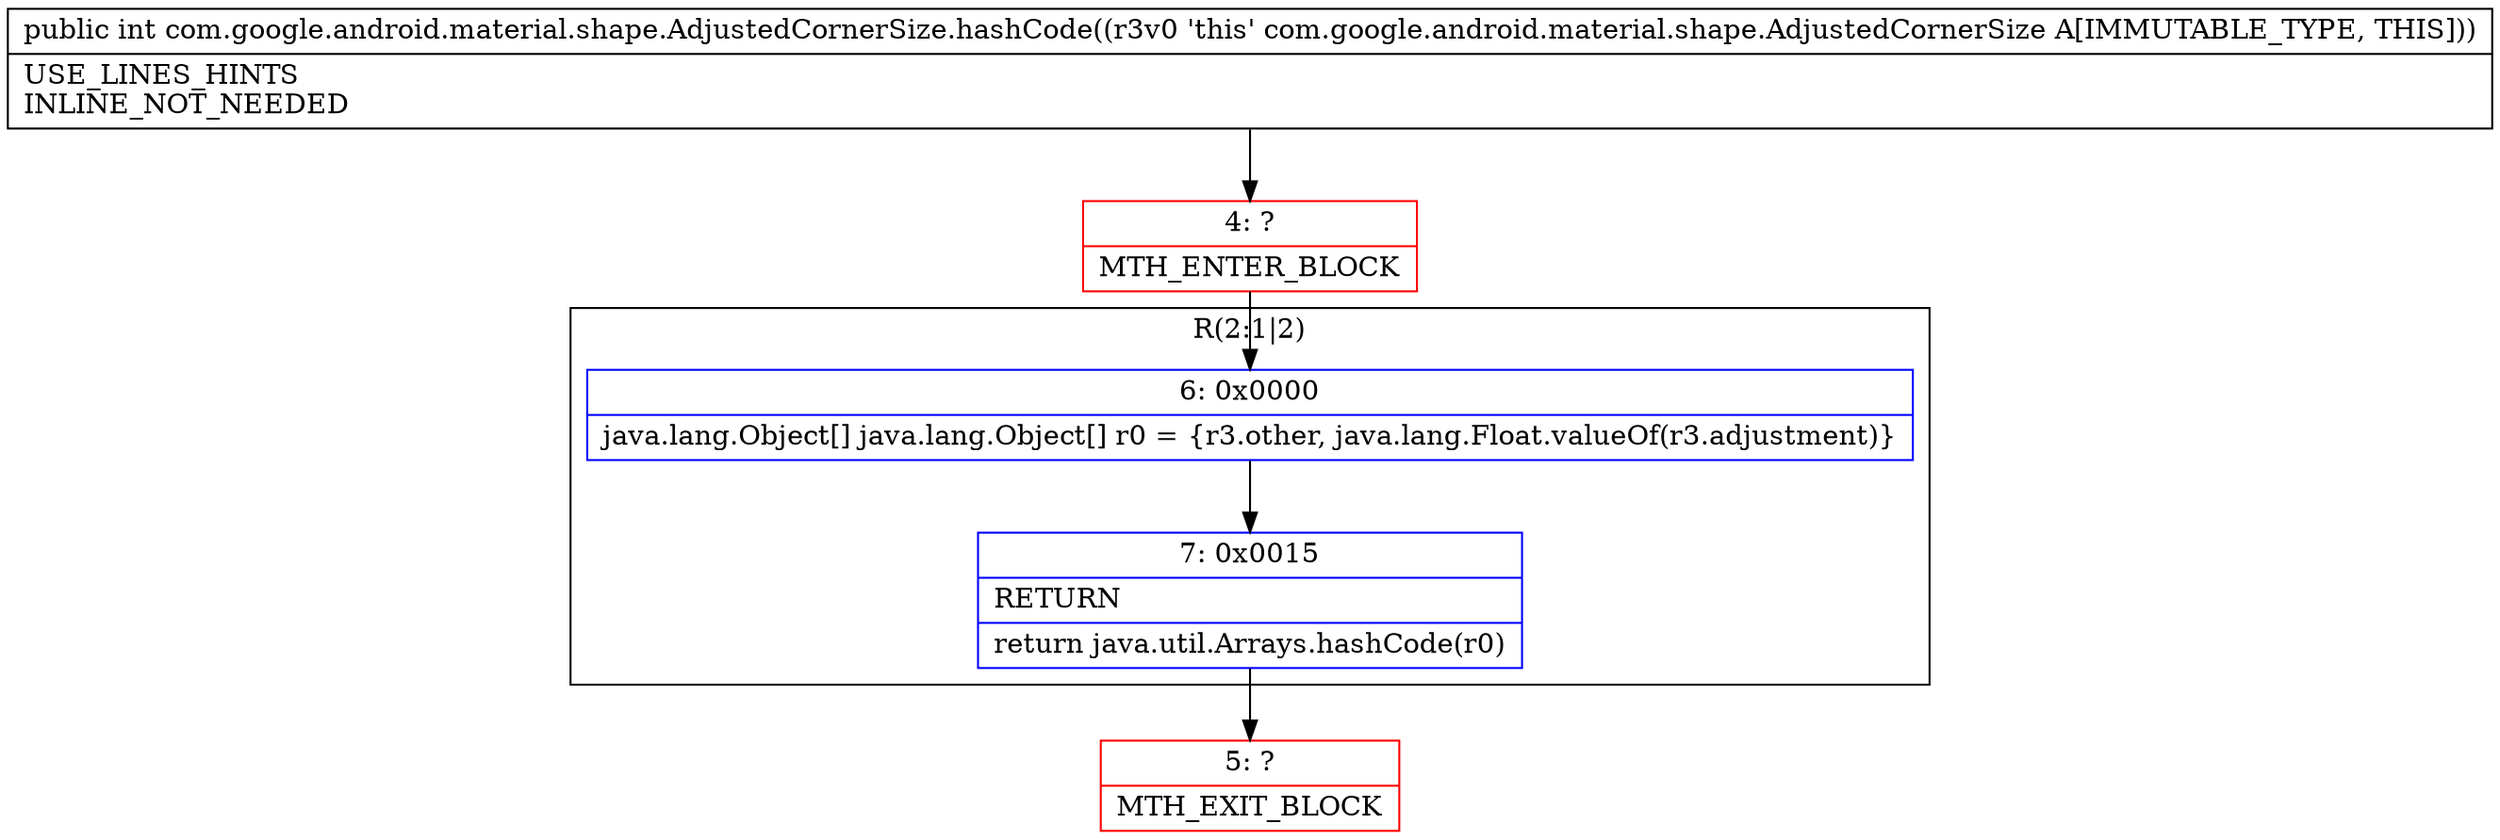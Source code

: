 digraph "CFG forcom.google.android.material.shape.AdjustedCornerSize.hashCode()I" {
subgraph cluster_Region_723316640 {
label = "R(2:1|2)";
node [shape=record,color=blue];
Node_6 [shape=record,label="{6\:\ 0x0000|java.lang.Object[] java.lang.Object[] r0 = \{r3.other, java.lang.Float.valueOf(r3.adjustment)\}\l}"];
Node_7 [shape=record,label="{7\:\ 0x0015|RETURN\l|return java.util.Arrays.hashCode(r0)\l}"];
}
Node_4 [shape=record,color=red,label="{4\:\ ?|MTH_ENTER_BLOCK\l}"];
Node_5 [shape=record,color=red,label="{5\:\ ?|MTH_EXIT_BLOCK\l}"];
MethodNode[shape=record,label="{public int com.google.android.material.shape.AdjustedCornerSize.hashCode((r3v0 'this' com.google.android.material.shape.AdjustedCornerSize A[IMMUTABLE_TYPE, THIS]))  | USE_LINES_HINTS\lINLINE_NOT_NEEDED\l}"];
MethodNode -> Node_4;Node_6 -> Node_7;
Node_7 -> Node_5;
Node_4 -> Node_6;
}

